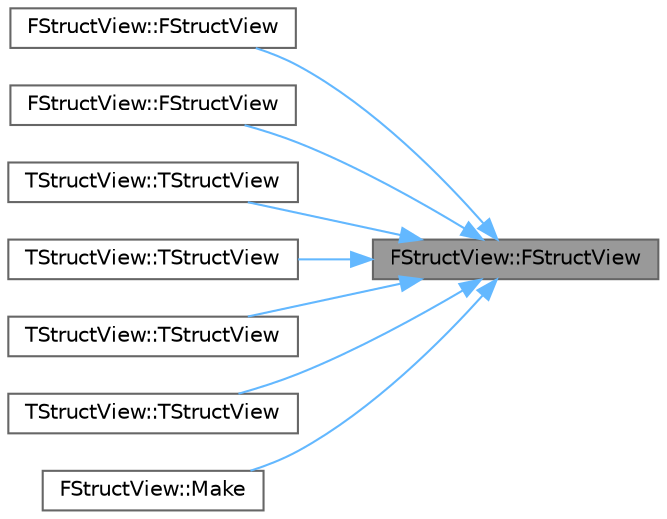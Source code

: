 digraph "FStructView::FStructView"
{
 // INTERACTIVE_SVG=YES
 // LATEX_PDF_SIZE
  bgcolor="transparent";
  edge [fontname=Helvetica,fontsize=10,labelfontname=Helvetica,labelfontsize=10];
  node [fontname=Helvetica,fontsize=10,shape=box,height=0.2,width=0.4];
  rankdir="RL";
  Node1 [id="Node000001",label="FStructView::FStructView",height=0.2,width=0.4,color="gray40", fillcolor="grey60", style="filled", fontcolor="black",tooltip=" "];
  Node1 -> Node2 [id="edge1_Node000001_Node000002",dir="back",color="steelblue1",style="solid",tooltip=" "];
  Node2 [id="Node000002",label="FStructView::FStructView",height=0.2,width=0.4,color="grey40", fillcolor="white", style="filled",URL="$d8/d94/structFStructView.html#a0bfbf81d4a8efa10caa31c4fdc7dd3a7",tooltip=" "];
  Node1 -> Node3 [id="edge2_Node000001_Node000003",dir="back",color="steelblue1",style="solid",tooltip=" "];
  Node3 [id="Node000003",label="FStructView::FStructView",height=0.2,width=0.4,color="grey40", fillcolor="white", style="filled",URL="$d8/d94/structFStructView.html#a4ab13f2f75fda5a23e71aecbdb1ec854",tooltip=" "];
  Node1 -> Node4 [id="edge3_Node000001_Node000004",dir="back",color="steelblue1",style="solid",tooltip=" "];
  Node4 [id="Node000004",label="TStructView::TStructView",height=0.2,width=0.4,color="grey40", fillcolor="white", style="filled",URL="$de/d10/structTStructView.html#addae62ca169713b3308ad2c1541fabe6",tooltip=" "];
  Node1 -> Node5 [id="edge4_Node000001_Node000005",dir="back",color="steelblue1",style="solid",tooltip=" "];
  Node5 [id="Node000005",label="TStructView::TStructView",height=0.2,width=0.4,color="grey40", fillcolor="white", style="filled",URL="$de/d10/structTStructView.html#a21c3f0a4f21207b64159ceed701f8c84",tooltip=" "];
  Node1 -> Node6 [id="edge5_Node000001_Node000006",dir="back",color="steelblue1",style="solid",tooltip=" "];
  Node6 [id="Node000006",label="TStructView::TStructView",height=0.2,width=0.4,color="grey40", fillcolor="white", style="filled",URL="$de/d10/structTStructView.html#a607fd76e258352aabe76aa5d27b785db",tooltip=" "];
  Node1 -> Node7 [id="edge6_Node000001_Node000007",dir="back",color="steelblue1",style="solid",tooltip=" "];
  Node7 [id="Node000007",label="TStructView::TStructView",height=0.2,width=0.4,color="grey40", fillcolor="white", style="filled",URL="$de/d10/structTStructView.html#a82a6a68dd865e75d37fd6c89061c0763",tooltip=" "];
  Node1 -> Node8 [id="edge7_Node000001_Node000008",dir="back",color="steelblue1",style="solid",tooltip=" "];
  Node8 [id="Node000008",label="FStructView::Make",height=0.2,width=0.4,color="grey40", fillcolor="white", style="filled",URL="$d8/d94/structFStructView.html#ac58f2c75f8e219f40869061bb87c269a",tooltip="Creates a new FStructView from the templated struct."];
}

